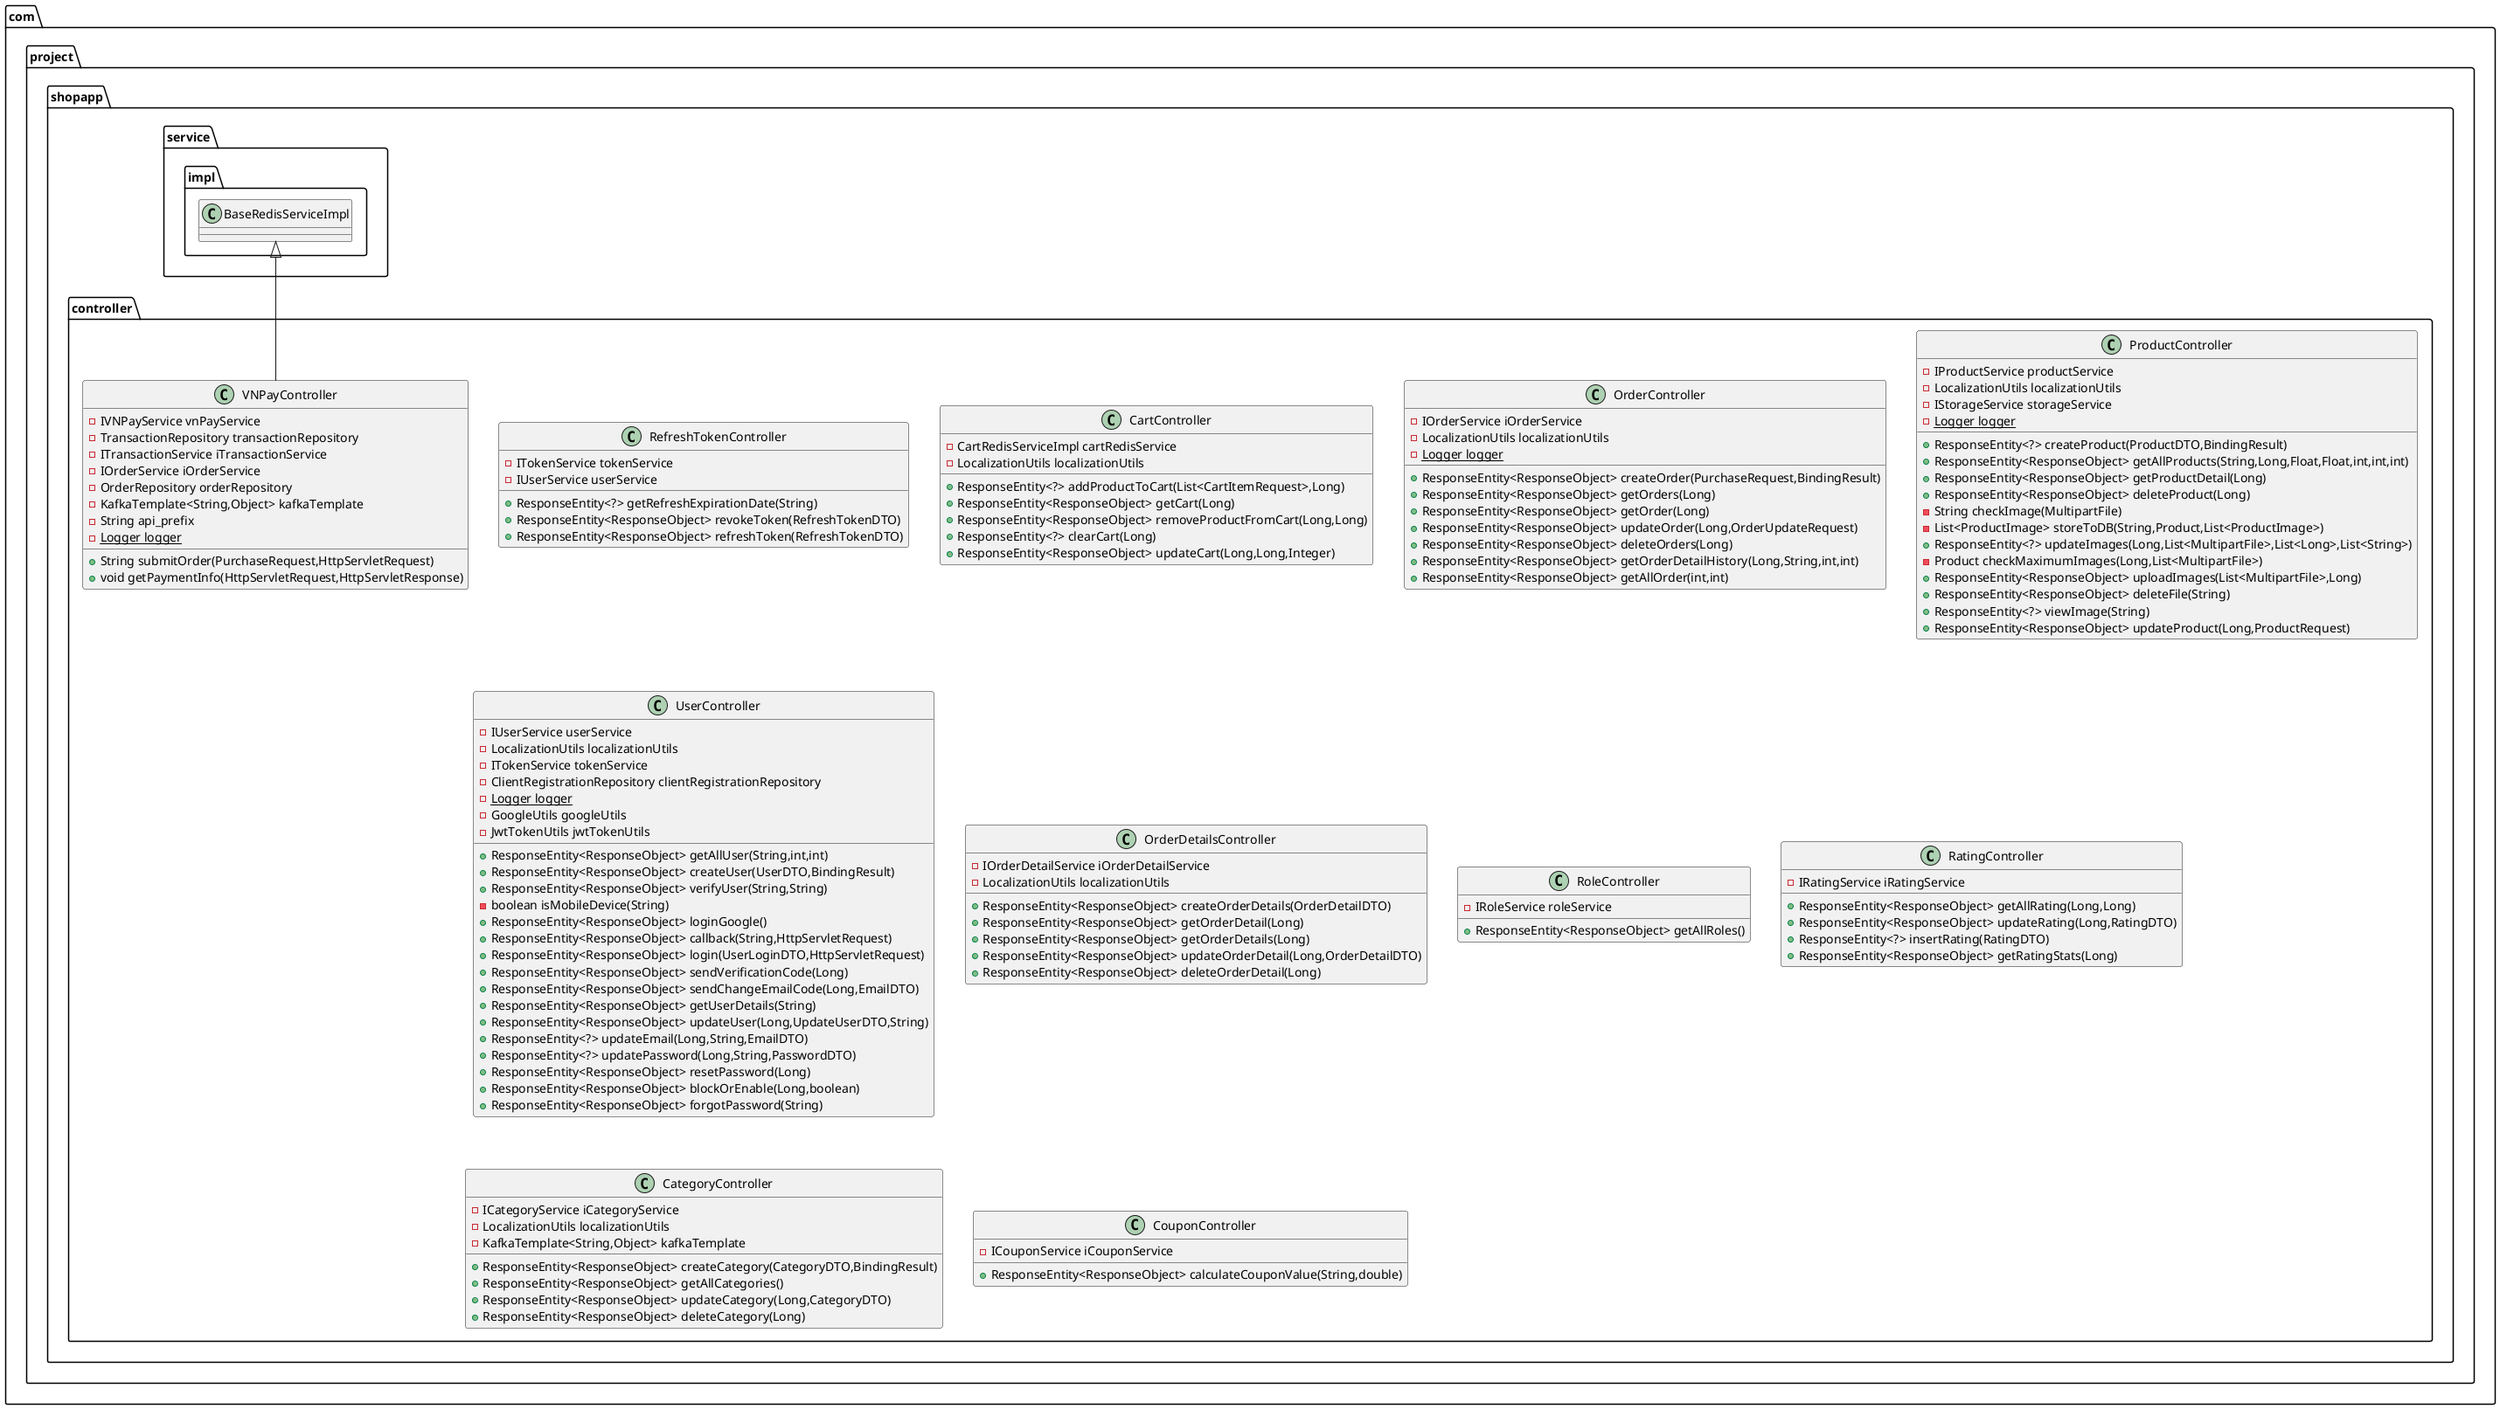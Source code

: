 @startuml
class com.project.shopapp.controller.VNPayController {
- IVNPayService vnPayService
- TransactionRepository transactionRepository
- ITransactionService iTransactionService
- IOrderService iOrderService
- OrderRepository orderRepository
- KafkaTemplate<String,Object> kafkaTemplate
- String api_prefix
- {static} Logger logger
+ String submitOrder(PurchaseRequest,HttpServletRequest)
+ void getPaymentInfo(HttpServletRequest,HttpServletResponse)
}


class com.project.shopapp.controller.RefreshTokenController {
- ITokenService tokenService
- IUserService userService
+ ResponseEntity<?> getRefreshExpirationDate(String)
+ ResponseEntity<ResponseObject> revokeToken(RefreshTokenDTO)
+ ResponseEntity<ResponseObject> refreshToken(RefreshTokenDTO)
}


class com.project.shopapp.controller.CartController {
- CartRedisServiceImpl cartRedisService
- LocalizationUtils localizationUtils
+ ResponseEntity<?> addProductToCart(List<CartItemRequest>,Long)
+ ResponseEntity<ResponseObject> getCart(Long)
+ ResponseEntity<ResponseObject> removeProductFromCart(Long,Long)
+ ResponseEntity<?> clearCart(Long)
+ ResponseEntity<ResponseObject> updateCart(Long,Long,Integer)
}


class com.project.shopapp.controller.OrderController {
- IOrderService iOrderService
- LocalizationUtils localizationUtils
- {static} Logger logger
+ ResponseEntity<ResponseObject> createOrder(PurchaseRequest,BindingResult)
+ ResponseEntity<ResponseObject> getOrders(Long)
+ ResponseEntity<ResponseObject> getOrder(Long)
+ ResponseEntity<ResponseObject> updateOrder(Long,OrderUpdateRequest)
+ ResponseEntity<ResponseObject> deleteOrders(Long)
+ ResponseEntity<ResponseObject> getOrderDetailHistory(Long,String,int,int)
+ ResponseEntity<ResponseObject> getAllOrder(int,int)
}


class com.project.shopapp.controller.ProductController {
- IProductService productService
- LocalizationUtils localizationUtils
- IStorageService storageService
- {static} Logger logger
+ ResponseEntity<?> createProduct(ProductDTO,BindingResult)
+ ResponseEntity<ResponseObject> getAllProducts(String,Long,Float,Float,int,int,int)
+ ResponseEntity<ResponseObject> getProductDetail(Long)
+ ResponseEntity<ResponseObject> deleteProduct(Long)
- String checkImage(MultipartFile)
- List<ProductImage> storeToDB(String,Product,List<ProductImage>)
+ ResponseEntity<?> updateImages(Long,List<MultipartFile>,List<Long>,List<String>)
- Product checkMaximumImages(Long,List<MultipartFile>)
+ ResponseEntity<ResponseObject> uploadImages(List<MultipartFile>,Long)
+ ResponseEntity<ResponseObject> deleteFile(String)
+ ResponseEntity<?> viewImage(String)
+ ResponseEntity<ResponseObject> updateProduct(Long,ProductRequest)
}


class com.project.shopapp.controller.UserController {
- IUserService userService
- LocalizationUtils localizationUtils
- ITokenService tokenService
- ClientRegistrationRepository clientRegistrationRepository
- {static} Logger logger
- GoogleUtils googleUtils
- JwtTokenUtils jwtTokenUtils
+ ResponseEntity<ResponseObject> getAllUser(String,int,int)
+ ResponseEntity<ResponseObject> createUser(UserDTO,BindingResult)
+ ResponseEntity<ResponseObject> verifyUser(String,String)
- boolean isMobileDevice(String)
+ ResponseEntity<ResponseObject> loginGoogle()
+ ResponseEntity<ResponseObject> callback(String,HttpServletRequest)
+ ResponseEntity<ResponseObject> login(UserLoginDTO,HttpServletRequest)
+ ResponseEntity<ResponseObject> sendVerificationCode(Long)
+ ResponseEntity<ResponseObject> sendChangeEmailCode(Long,EmailDTO)
+ ResponseEntity<ResponseObject> getUserDetails(String)
+ ResponseEntity<ResponseObject> updateUser(Long,UpdateUserDTO,String)
+ ResponseEntity<?> updateEmail(Long,String,EmailDTO)
+ ResponseEntity<?> updatePassword(Long,String,PasswordDTO)
+ ResponseEntity<ResponseObject> resetPassword(Long)
+ ResponseEntity<ResponseObject> blockOrEnable(Long,boolean)
+ ResponseEntity<ResponseObject> forgotPassword(String)
}


class com.project.shopapp.controller.OrderDetailsController {
- IOrderDetailService iOrderDetailService
- LocalizationUtils localizationUtils
+ ResponseEntity<ResponseObject> createOrderDetails(OrderDetailDTO)
+ ResponseEntity<ResponseObject> getOrderDetail(Long)
+ ResponseEntity<ResponseObject> getOrderDetails(Long)
+ ResponseEntity<ResponseObject> updateOrderDetail(Long,OrderDetailDTO)
+ ResponseEntity<ResponseObject> deleteOrderDetail(Long)
}


class com.project.shopapp.controller.RoleController {
- IRoleService roleService
+ ResponseEntity<ResponseObject> getAllRoles()
}


class com.project.shopapp.controller.RatingController {
- IRatingService iRatingService
+ ResponseEntity<ResponseObject> getAllRating(Long,Long)
+ ResponseEntity<ResponseObject> updateRating(Long,RatingDTO)
+ ResponseEntity<?> insertRating(RatingDTO)
+ ResponseEntity<ResponseObject> getRatingStats(Long)
}


class com.project.shopapp.controller.CategoryController {
- ICategoryService iCategoryService
- LocalizationUtils localizationUtils
- KafkaTemplate<String,Object> kafkaTemplate
+ ResponseEntity<ResponseObject> createCategory(CategoryDTO,BindingResult)
+ ResponseEntity<ResponseObject> getAllCategories()
+ ResponseEntity<ResponseObject> updateCategory(Long,CategoryDTO)
+ ResponseEntity<ResponseObject> deleteCategory(Long)
}


class com.project.shopapp.controller.CouponController {
- ICouponService iCouponService
+ ResponseEntity<ResponseObject> calculateCouponValue(String,double)
}




com.project.shopapp.service.impl.BaseRedisServiceImpl <|-- com.project.shopapp.controller.VNPayController
@enduml